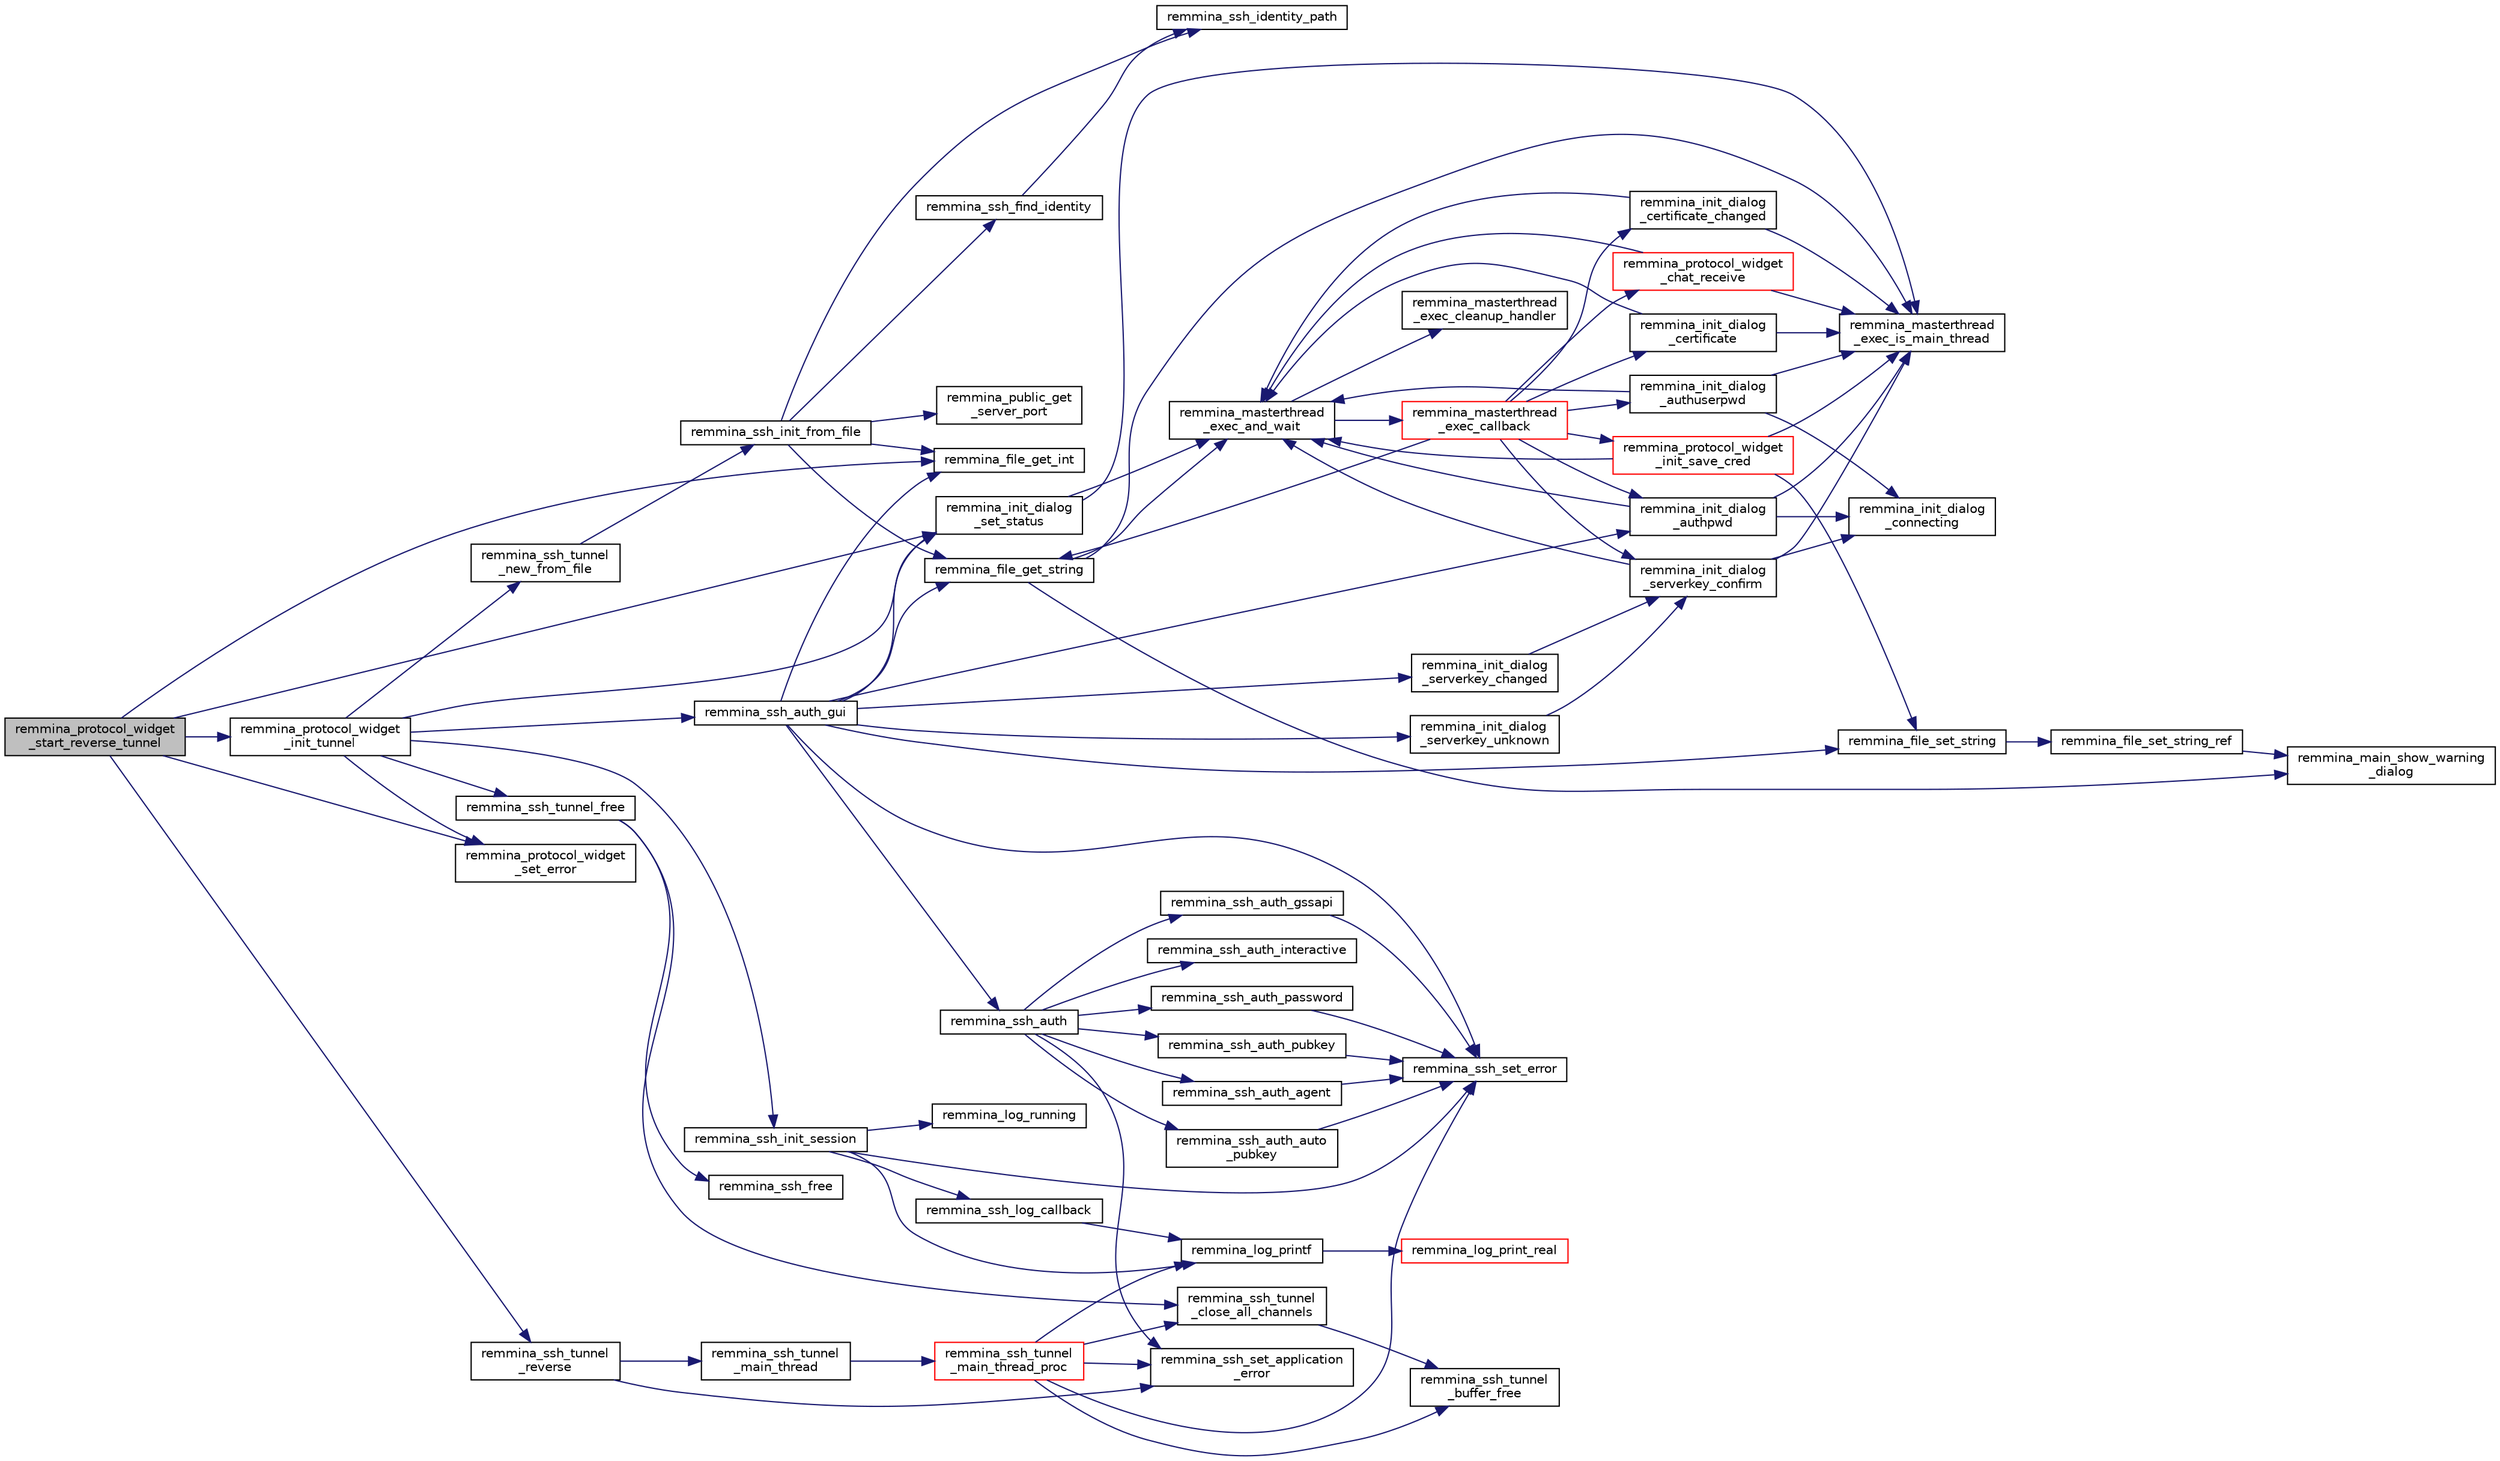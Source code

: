digraph "remmina_protocol_widget_start_reverse_tunnel"
{
  edge [fontname="Helvetica",fontsize="10",labelfontname="Helvetica",labelfontsize="10"];
  node [fontname="Helvetica",fontsize="10",shape=record];
  rankdir="LR";
  Node3733 [label="remmina_protocol_widget\l_start_reverse_tunnel",height=0.2,width=0.4,color="black", fillcolor="grey75", style="filled", fontcolor="black"];
  Node3733 -> Node3734 [color="midnightblue",fontsize="10",style="solid",fontname="Helvetica"];
  Node3734 [label="remmina_file_get_int",height=0.2,width=0.4,color="black", fillcolor="white", style="filled",URL="$remmina__file_8c.html#a4884356c195dcfb4ceacf641a1e74e66"];
  Node3733 -> Node3735 [color="midnightblue",fontsize="10",style="solid",fontname="Helvetica"];
  Node3735 [label="remmina_protocol_widget\l_init_tunnel",height=0.2,width=0.4,color="black", fillcolor="white", style="filled",URL="$remmina__protocol__widget_8c.html#a8c7b715825ff576b24d2878976d20f20"];
  Node3735 -> Node3736 [color="midnightblue",fontsize="10",style="solid",fontname="Helvetica"];
  Node3736 [label="remmina_ssh_tunnel\l_new_from_file",height=0.2,width=0.4,color="black", fillcolor="white", style="filled",URL="$remmina__ssh_8c.html#abf04fd329ab77bbd4f6aa1cb1eaa349d"];
  Node3736 -> Node3737 [color="midnightblue",fontsize="10",style="solid",fontname="Helvetica"];
  Node3737 [label="remmina_ssh_init_from_file",height=0.2,width=0.4,color="black", fillcolor="white", style="filled",URL="$remmina__ssh_8c.html#a029fc6b0f826502181196254e8ba511a"];
  Node3737 -> Node3738 [color="midnightblue",fontsize="10",style="solid",fontname="Helvetica"];
  Node3738 [label="remmina_file_get_string",height=0.2,width=0.4,color="black", fillcolor="white", style="filled",URL="$remmina__file_8c.html#a8eb1b213d9d08c6ad13683ce05f4355e"];
  Node3738 -> Node3739 [color="midnightblue",fontsize="10",style="solid",fontname="Helvetica"];
  Node3739 [label="remmina_masterthread\l_exec_is_main_thread",height=0.2,width=0.4,color="black", fillcolor="white", style="filled",URL="$remmina__masterthread__exec_8c.html#a3a52e863a3a3da6da6bb5d36c13b7ff4"];
  Node3738 -> Node3740 [color="midnightblue",fontsize="10",style="solid",fontname="Helvetica"];
  Node3740 [label="remmina_masterthread\l_exec_and_wait",height=0.2,width=0.4,color="black", fillcolor="white", style="filled",URL="$remmina__masterthread__exec_8c.html#a14628c2470cac50e87916a70ea05c97d"];
  Node3740 -> Node3741 [color="midnightblue",fontsize="10",style="solid",fontname="Helvetica"];
  Node3741 [label="remmina_masterthread\l_exec_cleanup_handler",height=0.2,width=0.4,color="black", fillcolor="white", style="filled",URL="$remmina__masterthread__exec_8c.html#a94985f15fd0d27c037824ee90b0ecd3c"];
  Node3740 -> Node3742 [color="midnightblue",fontsize="10",style="solid",fontname="Helvetica"];
  Node3742 [label="remmina_masterthread\l_exec_callback",height=0.2,width=0.4,color="red", fillcolor="white", style="filled",URL="$remmina__masterthread__exec_8c.html#ae5c4d736f1856249c255430e010a179f"];
  Node3742 -> Node3743 [color="midnightblue",fontsize="10",style="solid",fontname="Helvetica"];
  Node3743 [label="remmina_protocol_widget\l_init_save_cred",height=0.2,width=0.4,color="red", fillcolor="white", style="filled",URL="$remmina__protocol__widget_8c.html#a7ac09ee83afa8a1a60cadf56b0ec83a6"];
  Node3743 -> Node3739 [color="midnightblue",fontsize="10",style="solid",fontname="Helvetica"];
  Node3743 -> Node3740 [color="midnightblue",fontsize="10",style="solid",fontname="Helvetica"];
  Node3743 -> Node3744 [color="midnightblue",fontsize="10",style="solid",fontname="Helvetica"];
  Node3744 [label="remmina_file_set_string",height=0.2,width=0.4,color="black", fillcolor="white", style="filled",URL="$remmina__file_8c.html#a85ca1ca2d0bf9ef29e490c6f4527a954"];
  Node3744 -> Node3745 [color="midnightblue",fontsize="10",style="solid",fontname="Helvetica"];
  Node3745 [label="remmina_file_set_string_ref",height=0.2,width=0.4,color="black", fillcolor="white", style="filled",URL="$remmina__file_8c.html#a74951c1067a1a5e1341f5e1c1206dec6"];
  Node3745 -> Node3746 [color="midnightblue",fontsize="10",style="solid",fontname="Helvetica"];
  Node3746 [label="remmina_main_show_warning\l_dialog",height=0.2,width=0.4,color="black", fillcolor="white", style="filled",URL="$remmina__main_8c.html#ad99b9c0bf2fa8c166a8b4a09e06ffdf7"];
  Node3742 -> Node3789 [color="midnightblue",fontsize="10",style="solid",fontname="Helvetica"];
  Node3789 [label="remmina_protocol_widget\l_chat_receive",height=0.2,width=0.4,color="red", fillcolor="white", style="filled",URL="$remmina__protocol__widget_8c.html#ae2522242b3f39ee84ee8cf75170de0c0"];
  Node3789 -> Node3739 [color="midnightblue",fontsize="10",style="solid",fontname="Helvetica"];
  Node3789 -> Node3740 [color="midnightblue",fontsize="10",style="solid",fontname="Helvetica"];
  Node3742 -> Node3738 [color="midnightblue",fontsize="10",style="solid",fontname="Helvetica"];
  Node3742 -> Node3793 [color="midnightblue",fontsize="10",style="solid",fontname="Helvetica"];
  Node3793 [label="remmina_init_dialog\l_serverkey_confirm",height=0.2,width=0.4,color="black", fillcolor="white", style="filled",URL="$remmina__init__dialog_8c.html#a11fba22fe5f7f85985e01b499a52e534"];
  Node3793 -> Node3739 [color="midnightblue",fontsize="10",style="solid",fontname="Helvetica"];
  Node3793 -> Node3740 [color="midnightblue",fontsize="10",style="solid",fontname="Helvetica"];
  Node3793 -> Node3794 [color="midnightblue",fontsize="10",style="solid",fontname="Helvetica"];
  Node3794 [label="remmina_init_dialog\l_connecting",height=0.2,width=0.4,color="black", fillcolor="white", style="filled",URL="$remmina__init__dialog_8c.html#a7602c5b714e02a10506977dd983e7446"];
  Node3742 -> Node3795 [color="midnightblue",fontsize="10",style="solid",fontname="Helvetica"];
  Node3795 [label="remmina_init_dialog\l_authpwd",height=0.2,width=0.4,color="black", fillcolor="white", style="filled",URL="$remmina__init__dialog_8c.html#a755fc90b41b65cd6106915ab501433fa"];
  Node3795 -> Node3739 [color="midnightblue",fontsize="10",style="solid",fontname="Helvetica"];
  Node3795 -> Node3740 [color="midnightblue",fontsize="10",style="solid",fontname="Helvetica"];
  Node3795 -> Node3794 [color="midnightblue",fontsize="10",style="solid",fontname="Helvetica"];
  Node3742 -> Node3796 [color="midnightblue",fontsize="10",style="solid",fontname="Helvetica"];
  Node3796 [label="remmina_init_dialog\l_authuserpwd",height=0.2,width=0.4,color="black", fillcolor="white", style="filled",URL="$remmina__init__dialog_8c.html#ad941f2348cd1752fc9d58c263690726c"];
  Node3796 -> Node3739 [color="midnightblue",fontsize="10",style="solid",fontname="Helvetica"];
  Node3796 -> Node3740 [color="midnightblue",fontsize="10",style="solid",fontname="Helvetica"];
  Node3796 -> Node3794 [color="midnightblue",fontsize="10",style="solid",fontname="Helvetica"];
  Node3742 -> Node3797 [color="midnightblue",fontsize="10",style="solid",fontname="Helvetica"];
  Node3797 [label="remmina_init_dialog\l_certificate",height=0.2,width=0.4,color="black", fillcolor="white", style="filled",URL="$remmina__init__dialog_8c.html#abd47233840e1eefc1d511bc4e153b98b"];
  Node3797 -> Node3739 [color="midnightblue",fontsize="10",style="solid",fontname="Helvetica"];
  Node3797 -> Node3740 [color="midnightblue",fontsize="10",style="solid",fontname="Helvetica"];
  Node3742 -> Node3798 [color="midnightblue",fontsize="10",style="solid",fontname="Helvetica"];
  Node3798 [label="remmina_init_dialog\l_certificate_changed",height=0.2,width=0.4,color="black", fillcolor="white", style="filled",URL="$remmina__init__dialog_8c.html#a07e0824fe19e8169d076878aca502fc8"];
  Node3798 -> Node3739 [color="midnightblue",fontsize="10",style="solid",fontname="Helvetica"];
  Node3798 -> Node3740 [color="midnightblue",fontsize="10",style="solid",fontname="Helvetica"];
  Node3738 -> Node3746 [color="midnightblue",fontsize="10",style="solid",fontname="Helvetica"];
  Node3737 -> Node3807 [color="midnightblue",fontsize="10",style="solid",fontname="Helvetica"];
  Node3807 [label="remmina_public_get\l_server_port",height=0.2,width=0.4,color="black", fillcolor="white", style="filled",URL="$remmina__public_8c.html#adc8b77823386e00e610527d6b0b61149"];
  Node3737 -> Node3734 [color="midnightblue",fontsize="10",style="solid",fontname="Helvetica"];
  Node3737 -> Node3808 [color="midnightblue",fontsize="10",style="solid",fontname="Helvetica"];
  Node3808 [label="remmina_ssh_find_identity",height=0.2,width=0.4,color="black", fillcolor="white", style="filled",URL="$remmina__ssh_8c.html#ab6d8bdad543b3caead2b2b0339484798"];
  Node3808 -> Node3809 [color="midnightblue",fontsize="10",style="solid",fontname="Helvetica"];
  Node3809 [label="remmina_ssh_identity_path",height=0.2,width=0.4,color="black", fillcolor="white", style="filled",URL="$remmina__ssh_8c.html#a72a58e416c4eeb9d17eaf76360ebee42"];
  Node3737 -> Node3809 [color="midnightblue",fontsize="10",style="solid",fontname="Helvetica"];
  Node3735 -> Node3810 [color="midnightblue",fontsize="10",style="solid",fontname="Helvetica"];
  Node3810 [label="remmina_init_dialog\l_set_status",height=0.2,width=0.4,color="black", fillcolor="white", style="filled",URL="$remmina__init__dialog_8c.html#a0091e150b446faa19e9af16f3d4de3cf"];
  Node3810 -> Node3739 [color="midnightblue",fontsize="10",style="solid",fontname="Helvetica"];
  Node3810 -> Node3740 [color="midnightblue",fontsize="10",style="solid",fontname="Helvetica"];
  Node3735 -> Node3811 [color="midnightblue",fontsize="10",style="solid",fontname="Helvetica"];
  Node3811 [label="remmina_ssh_init_session",height=0.2,width=0.4,color="black", fillcolor="white", style="filled",URL="$remmina__ssh_8c.html#a624b8ac30ddcd00ebda0b51d504f5a33"];
  Node3811 -> Node3812 [color="midnightblue",fontsize="10",style="solid",fontname="Helvetica"];
  Node3812 [label="remmina_log_printf",height=0.2,width=0.4,color="black", fillcolor="white", style="filled",URL="$remmina__log_8c.html#ac7848510c1fe1990c992e28cd31af9d8"];
  Node3812 -> Node3813 [color="midnightblue",fontsize="10",style="solid",fontname="Helvetica"];
  Node3813 [label="remmina_log_print_real",height=0.2,width=0.4,color="red", fillcolor="white", style="filled",URL="$remmina__log_8c.html#a7cbb8cc1b0525ae49248a84fb4b2b1a1"];
  Node3811 -> Node3815 [color="midnightblue",fontsize="10",style="solid",fontname="Helvetica"];
  Node3815 [label="remmina_log_running",height=0.2,width=0.4,color="black", fillcolor="white", style="filled",URL="$remmina__log_8c.html#a96f5bb72acbdcbf8793b4a5f4a6132b5"];
  Node3811 -> Node3816 [color="midnightblue",fontsize="10",style="solid",fontname="Helvetica"];
  Node3816 [label="remmina_ssh_log_callback",height=0.2,width=0.4,color="black", fillcolor="white", style="filled",URL="$remmina__ssh_8c.html#a5a3191a46707e450ee51286976531225"];
  Node3816 -> Node3812 [color="midnightblue",fontsize="10",style="solid",fontname="Helvetica"];
  Node3811 -> Node3817 [color="midnightblue",fontsize="10",style="solid",fontname="Helvetica"];
  Node3817 [label="remmina_ssh_set_error",height=0.2,width=0.4,color="black", fillcolor="white", style="filled",URL="$remmina__ssh_8c.html#abc556f0a4335083436f6e19c204fa553"];
  Node3735 -> Node3818 [color="midnightblue",fontsize="10",style="solid",fontname="Helvetica"];
  Node3818 [label="remmina_protocol_widget\l_set_error",height=0.2,width=0.4,color="black", fillcolor="white", style="filled",URL="$remmina__protocol__widget_8c.html#a95088334da86faf9520383629fff48af"];
  Node3735 -> Node3819 [color="midnightblue",fontsize="10",style="solid",fontname="Helvetica"];
  Node3819 [label="remmina_ssh_tunnel_free",height=0.2,width=0.4,color="black", fillcolor="white", style="filled",URL="$remmina__ssh_8c.html#a223f8dd7a678bcec2ece40a2d8f7ea06"];
  Node3819 -> Node3820 [color="midnightblue",fontsize="10",style="solid",fontname="Helvetica"];
  Node3820 [label="remmina_ssh_tunnel\l_close_all_channels",height=0.2,width=0.4,color="black", fillcolor="white", style="filled",URL="$remmina__ssh_8c.html#a0a0aff99448b4eec63bf11d7a4bb9ab7"];
  Node3820 -> Node3821 [color="midnightblue",fontsize="10",style="solid",fontname="Helvetica"];
  Node3821 [label="remmina_ssh_tunnel\l_buffer_free",height=0.2,width=0.4,color="black", fillcolor="white", style="filled",URL="$remmina__ssh_8c.html#a2dc66f410992afe4c2b9ad5bda770d6c"];
  Node3819 -> Node3822 [color="midnightblue",fontsize="10",style="solid",fontname="Helvetica"];
  Node3822 [label="remmina_ssh_free",height=0.2,width=0.4,color="black", fillcolor="white", style="filled",URL="$remmina__ssh_8c.html#acdb9f57d2f9b47913715a8d8a0ea0c02"];
  Node3735 -> Node3823 [color="midnightblue",fontsize="10",style="solid",fontname="Helvetica"];
  Node3823 [label="remmina_ssh_auth_gui",height=0.2,width=0.4,color="black", fillcolor="white", style="filled",URL="$remmina__ssh_8c.html#ac4967b502c8b92ae9b948e8150df9267"];
  Node3823 -> Node3817 [color="midnightblue",fontsize="10",style="solid",fontname="Helvetica"];
  Node3823 -> Node3824 [color="midnightblue",fontsize="10",style="solid",fontname="Helvetica"];
  Node3824 [label="remmina_init_dialog\l_serverkey_unknown",height=0.2,width=0.4,color="black", fillcolor="white", style="filled",URL="$remmina__init__dialog_8c.html#a1c2d938b96a52fa9a3c11ebc8a091d8b"];
  Node3824 -> Node3793 [color="midnightblue",fontsize="10",style="solid",fontname="Helvetica"];
  Node3823 -> Node3825 [color="midnightblue",fontsize="10",style="solid",fontname="Helvetica"];
  Node3825 [label="remmina_init_dialog\l_serverkey_changed",height=0.2,width=0.4,color="black", fillcolor="white", style="filled",URL="$remmina__init__dialog_8c.html#a493c615103fc257d1783125745018f1a"];
  Node3825 -> Node3793 [color="midnightblue",fontsize="10",style="solid",fontname="Helvetica"];
  Node3823 -> Node3826 [color="midnightblue",fontsize="10",style="solid",fontname="Helvetica"];
  Node3826 [label="remmina_ssh_auth",height=0.2,width=0.4,color="black", fillcolor="white", style="filled",URL="$remmina__ssh_8c.html#a85578987de99e1a7a28819960c445ee2"];
  Node3826 -> Node3827 [color="midnightblue",fontsize="10",style="solid",fontname="Helvetica"];
  Node3827 [label="remmina_ssh_set_application\l_error",height=0.2,width=0.4,color="black", fillcolor="white", style="filled",URL="$remmina__ssh_8c.html#a1f3297263703b4259c1c9607d710995d"];
  Node3826 -> Node3828 [color="midnightblue",fontsize="10",style="solid",fontname="Helvetica"];
  Node3828 [label="remmina_ssh_auth_interactive",height=0.2,width=0.4,color="black", fillcolor="white", style="filled",URL="$remmina__ssh_8c.html#a2ffcffe3320007cb0fc0b529f3e3b65a"];
  Node3826 -> Node3829 [color="midnightblue",fontsize="10",style="solid",fontname="Helvetica"];
  Node3829 [label="remmina_ssh_auth_password",height=0.2,width=0.4,color="black", fillcolor="white", style="filled",URL="$remmina__ssh_8c.html#ab080906be227e35b5b29a9cfcc3e976c"];
  Node3829 -> Node3817 [color="midnightblue",fontsize="10",style="solid",fontname="Helvetica"];
  Node3826 -> Node3830 [color="midnightblue",fontsize="10",style="solid",fontname="Helvetica"];
  Node3830 [label="remmina_ssh_auth_pubkey",height=0.2,width=0.4,color="black", fillcolor="white", style="filled",URL="$remmina__ssh_8c.html#a1e78e9f453f0ad2b1f8c7f907d906010"];
  Node3830 -> Node3817 [color="midnightblue",fontsize="10",style="solid",fontname="Helvetica"];
  Node3826 -> Node3831 [color="midnightblue",fontsize="10",style="solid",fontname="Helvetica"];
  Node3831 [label="remmina_ssh_auth_agent",height=0.2,width=0.4,color="black", fillcolor="white", style="filled",URL="$remmina__ssh_8c.html#a168073a50f4e5d4210bfa782d97bb231"];
  Node3831 -> Node3817 [color="midnightblue",fontsize="10",style="solid",fontname="Helvetica"];
  Node3826 -> Node3832 [color="midnightblue",fontsize="10",style="solid",fontname="Helvetica"];
  Node3832 [label="remmina_ssh_auth_auto\l_pubkey",height=0.2,width=0.4,color="black", fillcolor="white", style="filled",URL="$remmina__ssh_8c.html#afd2145e2c27d0d3401aee66a76f57290"];
  Node3832 -> Node3817 [color="midnightblue",fontsize="10",style="solid",fontname="Helvetica"];
  Node3826 -> Node3833 [color="midnightblue",fontsize="10",style="solid",fontname="Helvetica"];
  Node3833 [label="remmina_ssh_auth_gssapi",height=0.2,width=0.4,color="black", fillcolor="white", style="filled",URL="$remmina__ssh_8c.html#a8a04317b54a776118e8224fbfa3a685c"];
  Node3833 -> Node3817 [color="midnightblue",fontsize="10",style="solid",fontname="Helvetica"];
  Node3823 -> Node3738 [color="midnightblue",fontsize="10",style="solid",fontname="Helvetica"];
  Node3823 -> Node3810 [color="midnightblue",fontsize="10",style="solid",fontname="Helvetica"];
  Node3823 -> Node3734 [color="midnightblue",fontsize="10",style="solid",fontname="Helvetica"];
  Node3823 -> Node3795 [color="midnightblue",fontsize="10",style="solid",fontname="Helvetica"];
  Node3823 -> Node3744 [color="midnightblue",fontsize="10",style="solid",fontname="Helvetica"];
  Node3733 -> Node3810 [color="midnightblue",fontsize="10",style="solid",fontname="Helvetica"];
  Node3733 -> Node3834 [color="midnightblue",fontsize="10",style="solid",fontname="Helvetica"];
  Node3834 [label="remmina_ssh_tunnel\l_reverse",height=0.2,width=0.4,color="black", fillcolor="white", style="filled",URL="$remmina__ssh_8c.html#ae47c8270267b02b9c0ff5b36074101c2"];
  Node3834 -> Node3835 [color="midnightblue",fontsize="10",style="solid",fontname="Helvetica"];
  Node3835 [label="remmina_ssh_tunnel\l_main_thread",height=0.2,width=0.4,color="black", fillcolor="white", style="filled",URL="$remmina__ssh_8c.html#a879c1981a3b643529d64107a653016a6"];
  Node3835 -> Node3836 [color="midnightblue",fontsize="10",style="solid",fontname="Helvetica"];
  Node3836 [label="remmina_ssh_tunnel\l_main_thread_proc",height=0.2,width=0.4,color="red", fillcolor="white", style="filled",URL="$remmina__ssh_8c.html#a2c47bcbe038c0d5a393a781c96a5a549"];
  Node3836 -> Node3817 [color="midnightblue",fontsize="10",style="solid",fontname="Helvetica"];
  Node3836 -> Node3827 [color="midnightblue",fontsize="10",style="solid",fontname="Helvetica"];
  Node3836 -> Node3812 [color="midnightblue",fontsize="10",style="solid",fontname="Helvetica"];
  Node3836 -> Node3821 [color="midnightblue",fontsize="10",style="solid",fontname="Helvetica"];
  Node3836 -> Node3820 [color="midnightblue",fontsize="10",style="solid",fontname="Helvetica"];
  Node3834 -> Node3827 [color="midnightblue",fontsize="10",style="solid",fontname="Helvetica"];
  Node3733 -> Node3818 [color="midnightblue",fontsize="10",style="solid",fontname="Helvetica"];
}
